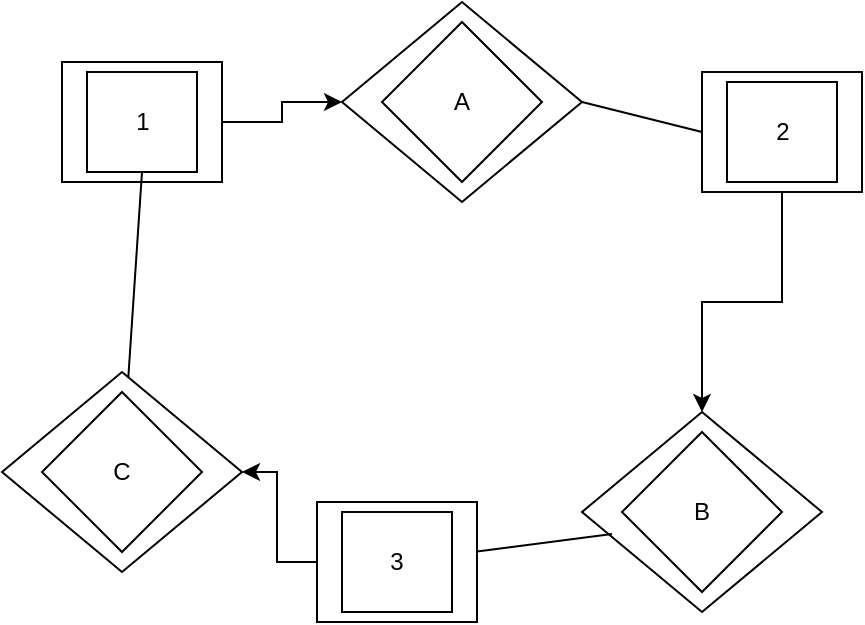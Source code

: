 <mxfile version="14.6.1" type="github">
  <diagram id="KTPPbLPX28ITHKzBZeND" name="Page-1">
    <mxGraphModel dx="868" dy="488" grid="1" gridSize="10" guides="1" tooltips="1" connect="1" arrows="1" fold="1" page="1" pageScale="1" pageWidth="850" pageHeight="1100" math="0" shadow="0">
      <root>
        <mxCell id="0" />
        <mxCell id="1" parent="0" />
        <mxCell id="XX87ci29TQKU1XhGhpYF-19" style="edgeStyle=orthogonalEdgeStyle;rounded=0;orthogonalLoop=1;jettySize=auto;html=1;exitX=0.5;exitY=1;exitDx=0;exitDy=0;entryX=0.5;entryY=0;entryDx=0;entryDy=0;" edge="1" parent="1" source="XX87ci29TQKU1XhGhpYF-1" target="XX87ci29TQKU1XhGhpYF-12">
          <mxGeometry relative="1" as="geometry" />
        </mxCell>
        <mxCell id="XX87ci29TQKU1XhGhpYF-1" value="" style="rounded=0;whiteSpace=wrap;html=1;" vertex="1" parent="1">
          <mxGeometry x="440" y="100" width="80" height="60" as="geometry" />
        </mxCell>
        <mxCell id="XX87ci29TQKU1XhGhpYF-3" value="2" style="rounded=0;whiteSpace=wrap;html=1;" vertex="1" parent="1">
          <mxGeometry x="452.5" y="105" width="55" height="50" as="geometry" />
        </mxCell>
        <mxCell id="XX87ci29TQKU1XhGhpYF-24" style="edgeStyle=orthogonalEdgeStyle;rounded=0;orthogonalLoop=1;jettySize=auto;html=1;exitX=0;exitY=0.5;exitDx=0;exitDy=0;entryX=1;entryY=0.5;entryDx=0;entryDy=0;" edge="1" parent="1" source="XX87ci29TQKU1XhGhpYF-5" target="XX87ci29TQKU1XhGhpYF-14">
          <mxGeometry relative="1" as="geometry" />
        </mxCell>
        <mxCell id="XX87ci29TQKU1XhGhpYF-5" value="" style="rounded=0;whiteSpace=wrap;html=1;" vertex="1" parent="1">
          <mxGeometry x="247.5" y="315" width="80" height="60" as="geometry" />
        </mxCell>
        <mxCell id="XX87ci29TQKU1XhGhpYF-6" value="3" style="rounded=0;whiteSpace=wrap;html=1;" vertex="1" parent="1">
          <mxGeometry x="260" y="320" width="55" height="50" as="geometry" />
        </mxCell>
        <mxCell id="XX87ci29TQKU1XhGhpYF-17" style="edgeStyle=orthogonalEdgeStyle;rounded=0;orthogonalLoop=1;jettySize=auto;html=1;exitX=1;exitY=0.5;exitDx=0;exitDy=0;" edge="1" parent="1" source="XX87ci29TQKU1XhGhpYF-7" target="XX87ci29TQKU1XhGhpYF-10">
          <mxGeometry relative="1" as="geometry" />
        </mxCell>
        <mxCell id="XX87ci29TQKU1XhGhpYF-7" value="" style="rounded=0;whiteSpace=wrap;html=1;" vertex="1" parent="1">
          <mxGeometry x="120" y="95" width="80" height="60" as="geometry" />
        </mxCell>
        <mxCell id="XX87ci29TQKU1XhGhpYF-8" value="1" style="rounded=0;whiteSpace=wrap;html=1;" vertex="1" parent="1">
          <mxGeometry x="132.5" y="100" width="55" height="50" as="geometry" />
        </mxCell>
        <mxCell id="XX87ci29TQKU1XhGhpYF-10" value="" style="rhombus;whiteSpace=wrap;html=1;" vertex="1" parent="1">
          <mxGeometry x="260" y="65" width="120" height="100" as="geometry" />
        </mxCell>
        <mxCell id="XX87ci29TQKU1XhGhpYF-11" value="A" style="rhombus;whiteSpace=wrap;html=1;" vertex="1" parent="1">
          <mxGeometry x="280" y="75" width="80" height="80" as="geometry" />
        </mxCell>
        <mxCell id="XX87ci29TQKU1XhGhpYF-12" value="" style="rhombus;whiteSpace=wrap;html=1;" vertex="1" parent="1">
          <mxGeometry x="380" y="270" width="120" height="100" as="geometry" />
        </mxCell>
        <mxCell id="XX87ci29TQKU1XhGhpYF-13" value="B" style="rhombus;whiteSpace=wrap;html=1;" vertex="1" parent="1">
          <mxGeometry x="400" y="280" width="80" height="80" as="geometry" />
        </mxCell>
        <mxCell id="XX87ci29TQKU1XhGhpYF-14" value="" style="rhombus;whiteSpace=wrap;html=1;" vertex="1" parent="1">
          <mxGeometry x="90" y="250" width="120" height="100" as="geometry" />
        </mxCell>
        <mxCell id="XX87ci29TQKU1XhGhpYF-15" value="C" style="rhombus;whiteSpace=wrap;html=1;" vertex="1" parent="1">
          <mxGeometry x="110" y="260" width="80" height="80" as="geometry" />
        </mxCell>
        <mxCell id="XX87ci29TQKU1XhGhpYF-18" value="" style="endArrow=none;html=1;exitX=1;exitY=0.5;exitDx=0;exitDy=0;entryX=0;entryY=0.5;entryDx=0;entryDy=0;" edge="1" parent="1" source="XX87ci29TQKU1XhGhpYF-10" target="XX87ci29TQKU1XhGhpYF-1">
          <mxGeometry width="50" height="50" relative="1" as="geometry">
            <mxPoint x="400" y="240" as="sourcePoint" />
            <mxPoint x="450" y="190" as="targetPoint" />
          </mxGeometry>
        </mxCell>
        <mxCell id="XX87ci29TQKU1XhGhpYF-21" value="" style="endArrow=none;html=1;entryX=0.5;entryY=1;entryDx=0;entryDy=0;" edge="1" parent="1" source="XX87ci29TQKU1XhGhpYF-14" target="XX87ci29TQKU1XhGhpYF-8">
          <mxGeometry width="50" height="50" relative="1" as="geometry">
            <mxPoint x="190" y="250" as="sourcePoint" />
            <mxPoint x="240" y="200" as="targetPoint" />
          </mxGeometry>
        </mxCell>
        <mxCell id="XX87ci29TQKU1XhGhpYF-22" value="" style="endArrow=none;html=1;entryX=0.125;entryY=0.61;entryDx=0;entryDy=0;entryPerimeter=0;" edge="1" parent="1" source="XX87ci29TQKU1XhGhpYF-5" target="XX87ci29TQKU1XhGhpYF-12">
          <mxGeometry width="50" height="50" relative="1" as="geometry">
            <mxPoint x="350" y="330" as="sourcePoint" />
            <mxPoint x="400" y="280" as="targetPoint" />
          </mxGeometry>
        </mxCell>
      </root>
    </mxGraphModel>
  </diagram>
</mxfile>
